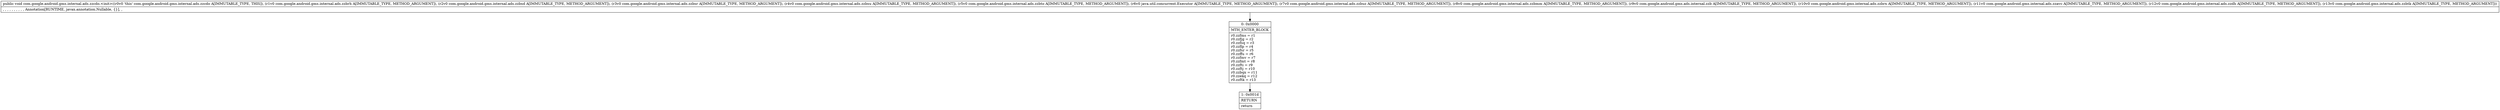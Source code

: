 digraph "CFG forcom.google.android.gms.internal.ads.zzcdo.\<init\>(Lcom\/google\/android\/gms\/internal\/ads\/zzbrh;Lcom\/google\/android\/gms\/internal\/ads\/zzbsd;Lcom\/google\/android\/gms\/internal\/ads\/zzbsr;Lcom\/google\/android\/gms\/internal\/ads\/zzbsu;Lcom\/google\/android\/gms\/internal\/ads\/zzbto;Ljava\/util\/concurrent\/Executor;Lcom\/google\/android\/gms\/internal\/ads\/zzbuz;Lcom\/google\/android\/gms\/internal\/ads\/zzbmm;Lcom\/google\/android\/gms\/ads\/internal\/zzb;Lcom\/google\/android\/gms\/internal\/ads\/zzbrx;Lcom\/google\/android\/gms\/internal\/ads\/zzavc;Lcom\/google\/android\/gms\/internal\/ads\/zzdh;Lcom\/google\/android\/gms\/internal\/ads\/zzbtk;)V" {
Node_0 [shape=record,label="{0\:\ 0x0000|MTH_ENTER_BLOCK\l|r0.zzfms = r1\lr0.zzfjg = r2\lr0.zzfsq = r3\lr0.zzflp = r4\lr0.zzfsr = r5\lr0.zzffu = r6\lr0.zzfmv = r7\lr0.zzfmt = r8\lr0.zzfti = r9\lr0.zzftj = r10\lr0.zzbqx = r11\lr0.zzekq = r12\lr0.zzftk = r13\l}"];
Node_1 [shape=record,label="{1\:\ 0x001d|RETURN\l|return\l}"];
MethodNode[shape=record,label="{public void com.google.android.gms.internal.ads.zzcdo.\<init\>((r0v0 'this' com.google.android.gms.internal.ads.zzcdo A[IMMUTABLE_TYPE, THIS]), (r1v0 com.google.android.gms.internal.ads.zzbrh A[IMMUTABLE_TYPE, METHOD_ARGUMENT]), (r2v0 com.google.android.gms.internal.ads.zzbsd A[IMMUTABLE_TYPE, METHOD_ARGUMENT]), (r3v0 com.google.android.gms.internal.ads.zzbsr A[IMMUTABLE_TYPE, METHOD_ARGUMENT]), (r4v0 com.google.android.gms.internal.ads.zzbsu A[IMMUTABLE_TYPE, METHOD_ARGUMENT]), (r5v0 com.google.android.gms.internal.ads.zzbto A[IMMUTABLE_TYPE, METHOD_ARGUMENT]), (r6v0 java.util.concurrent.Executor A[IMMUTABLE_TYPE, METHOD_ARGUMENT]), (r7v0 com.google.android.gms.internal.ads.zzbuz A[IMMUTABLE_TYPE, METHOD_ARGUMENT]), (r8v0 com.google.android.gms.internal.ads.zzbmm A[IMMUTABLE_TYPE, METHOD_ARGUMENT]), (r9v0 com.google.android.gms.ads.internal.zzb A[IMMUTABLE_TYPE, METHOD_ARGUMENT]), (r10v0 com.google.android.gms.internal.ads.zzbrx A[IMMUTABLE_TYPE, METHOD_ARGUMENT]), (r11v0 com.google.android.gms.internal.ads.zzavc A[IMMUTABLE_TYPE, METHOD_ARGUMENT]), (r12v0 com.google.android.gms.internal.ads.zzdh A[IMMUTABLE_TYPE, METHOD_ARGUMENT]), (r13v0 com.google.android.gms.internal.ads.zzbtk A[IMMUTABLE_TYPE, METHOD_ARGUMENT]))  | , , , , , , , , , , Annotation[RUNTIME, javax.annotation.Nullable, \{\}], , \l}"];
MethodNode -> Node_0;
Node_0 -> Node_1;
}

